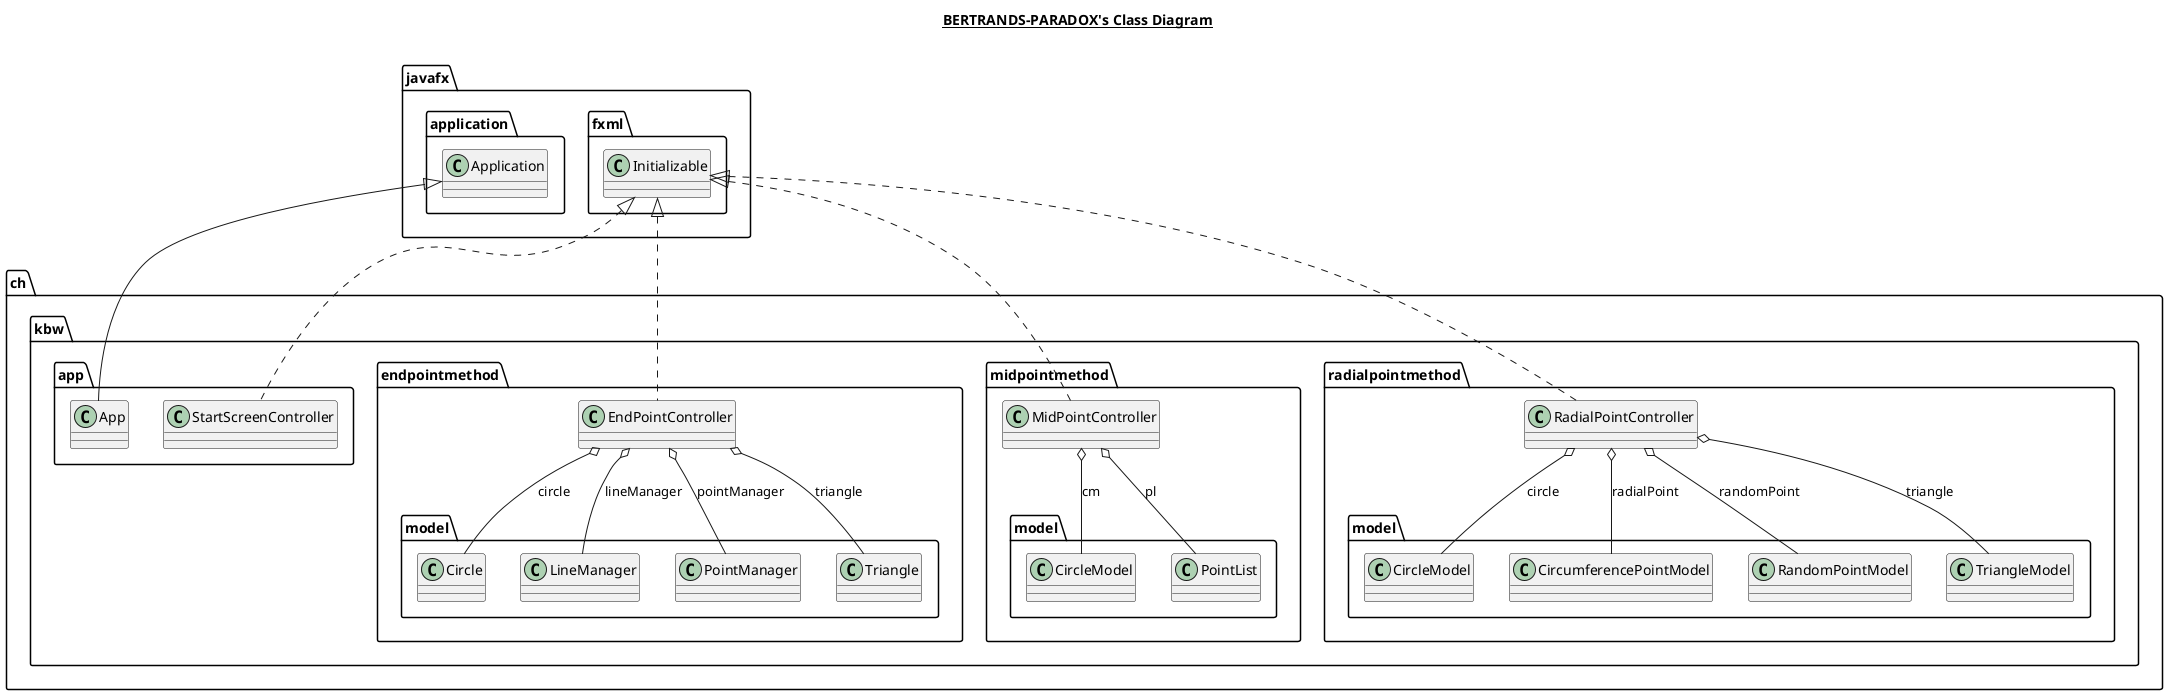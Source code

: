 @startuml

title __BERTRANDS-PARADOX's Class Diagram__\n



  

  ch.kbw.app.App -up-|> javafx.application.Application
  ch.kbw.app.StartScreenController .up.|> javafx.fxml.Initializable
  ch.kbw.endpointmethod.EndPointController .up.|> javafx.fxml.Initializable
  ch.kbw.endpointmethod.EndPointController o-- ch.kbw.endpointmethod.model.Circle : circle
  ch.kbw.endpointmethod.EndPointController o-- ch.kbw.endpointmethod.model.LineManager : lineManager
  ch.kbw.endpointmethod.EndPointController o-- ch.kbw.endpointmethod.model.PointManager : pointManager
  ch.kbw.endpointmethod.EndPointController o-- ch.kbw.endpointmethod.model.Triangle : triangle
  ch.kbw.midpointmethod.MidPointController .up.|> javafx.fxml.Initializable
  ch.kbw.midpointmethod.MidPointController o-- ch.kbw.midpointmethod.model.CircleModel : cm
  ch.kbw.midpointmethod.MidPointController o-- ch.kbw.midpointmethod.model.PointList : pl
  ch.kbw.radialpointmethod.RadialPointController .up.|> javafx.fxml.Initializable
  ch.kbw.radialpointmethod.RadialPointController o-- ch.kbw.radialpointmethod.model.CircleModel : circle
  ch.kbw.radialpointmethod.RadialPointController o-- ch.kbw.radialpointmethod.model.CircumferencePointModel : radialPoint
  ch.kbw.radialpointmethod.RadialPointController o-- ch.kbw.radialpointmethod.model.RandomPointModel : randomPoint
  ch.kbw.radialpointmethod.RadialPointController o-- ch.kbw.radialpointmethod.model.TriangleModel : triangle




@enduml
